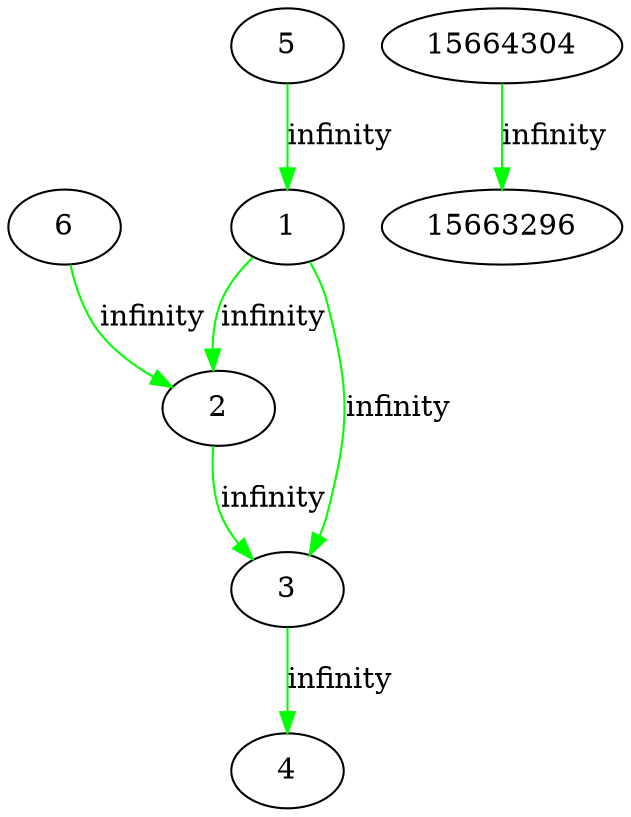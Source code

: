 digraph finite_state_machine {
1 -> 3[ label = "infinity" ] [color="green"];
2 -> 3[ label = "infinity" ] [color="green"];
1 -> 2[ label = "infinity" ] [color="green"];
6 -> 2[ label = "infinity" ] [color="green"];
3 -> 4[ label = "infinity" ] [color="green"];
5 -> 1[ label = "infinity" ] [color="green"];
15664304 -> 15663296[ label = "infinity" ] [color="green"];
}